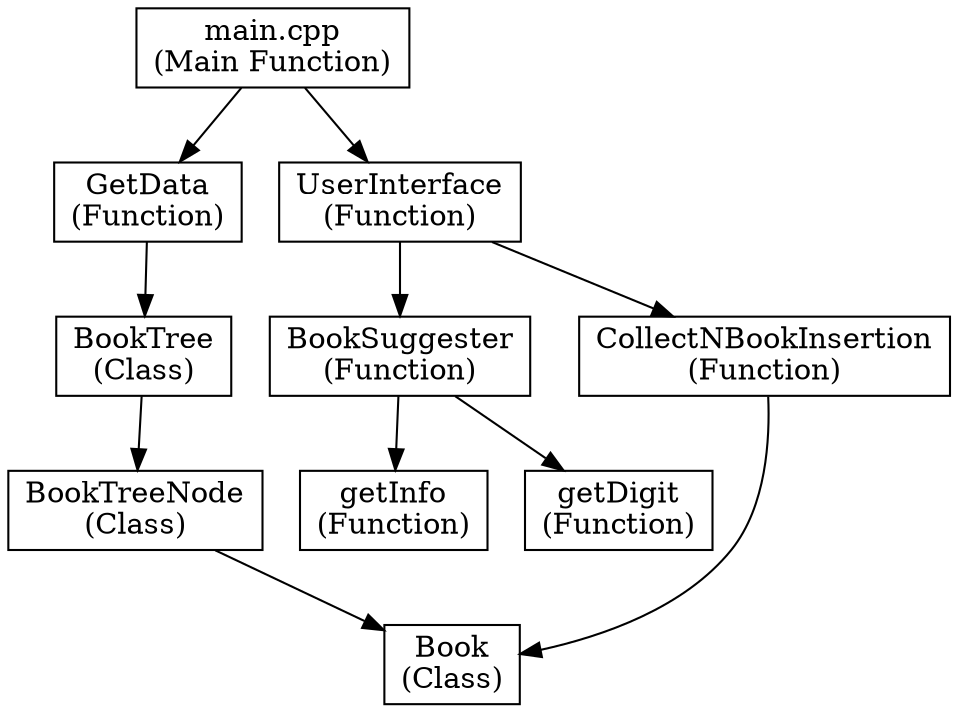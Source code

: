 digraph G {
    node [shape=box];

    Main [label="main.cpp\n(Main Function)"];
    GetData [label="GetData\n(Function)"];
    UserInterface [label="UserInterface\n(Function)"];
    BookSuggester [label="BookSuggester\n(Function)"];
    CollectNBookInsertion [label="CollectNBookInsertion\n(Function)"];
    getInfo [label="getInfo\n(Function)"];
    getDigit [label="getDigit\n(Function)"];
    BookTree_class [label="BookTree\n(Class)"];
    BookTreeNode_class [label="BookTreeNode\n(Class)"];
    Book_class [label="Book\n(Class)"];

    Main -> GetData;
    Main -> UserInterface;
    UserInterface -> BookSuggester;
    UserInterface -> CollectNBookInsertion;
    BookSuggester -> getInfo;
    BookSuggester -> getDigit;
    CollectNBookInsertion -> Book_class;
    GetData -> BookTree_class;
    BookTree_class -> BookTreeNode_class;
    BookTreeNode_class -> Book_class;
}
